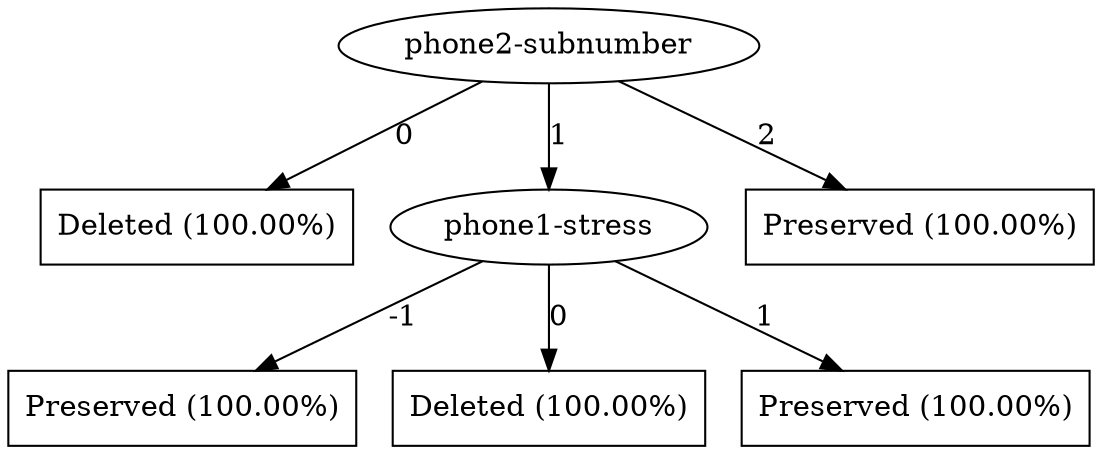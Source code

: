 digraph G {
"bg==" [ shape=ellipse label="phone2-subnumber"]
"bg==" -> "bi0w" [ label="0" ]
"bi0w" [ shape=box label="Deleted (100.00%)"]
"bg==" -> "bi0x" [ label="1" ]
"bi0x" [ shape=ellipse label="phone1-stress"]
"bi0x" -> "bi0xLTA=" [ label="-1" ]
"bi0xLTA=" [ shape=box label="Preserved (100.00%)"]
"bi0x" -> "bi0xLTE=" [ label="0" ]
"bi0xLTE=" [ shape=box label="Deleted (100.00%)"]
"bi0x" -> "bi0xLTI=" [ label="1" ]
"bi0xLTI=" [ shape=box label="Preserved (100.00%)"]
"bg==" -> "bi0y" [ label="2" ]
"bi0y" [ shape=box label="Preserved (100.00%)"]
}
